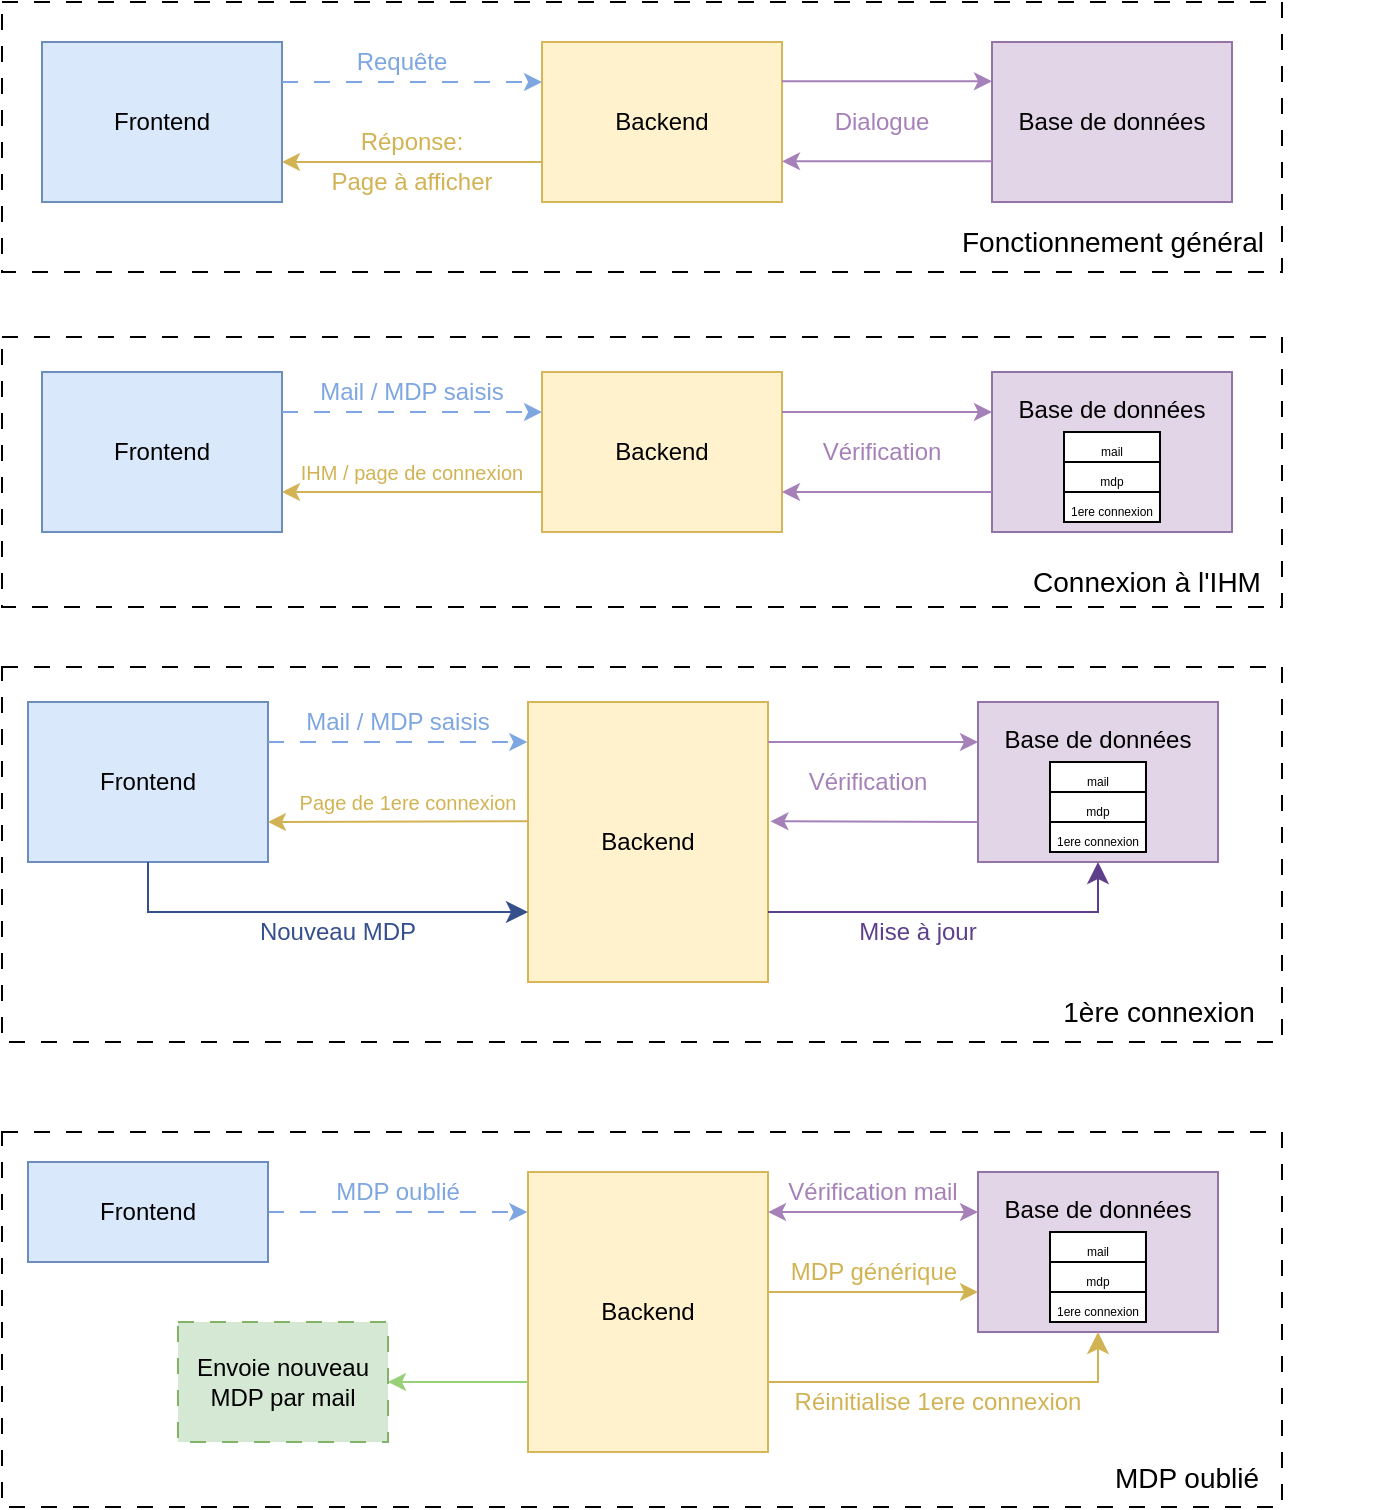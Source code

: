 <mxfile version="28.2.5">
  <diagram name="Page-1" id="Uu4PGzsKRSeklwEQeSXt">
    <mxGraphModel dx="1628" dy="898" grid="1" gridSize="5" guides="1" tooltips="1" connect="1" arrows="1" fold="1" page="1" pageScale="1" pageWidth="850" pageHeight="850" math="0" shadow="0">
      <root>
        <mxCell id="0" />
        <mxCell id="1" parent="0" />
        <mxCell id="A2k3-03ux03JJTXPHPhX-1" value="Backend" style="rounded=0;whiteSpace=wrap;html=1;fillColor=#fff2cc;strokeColor=#d6b656;" vertex="1" parent="1">
          <mxGeometry x="385" y="55" width="120" height="80" as="geometry" />
        </mxCell>
        <mxCell id="A2k3-03ux03JJTXPHPhX-2" value="Frontend" style="rounded=0;whiteSpace=wrap;html=1;fillColor=#dae8fc;strokeColor=#6c8ebf;" vertex="1" parent="1">
          <mxGeometry x="135" y="55" width="120" height="80" as="geometry" />
        </mxCell>
        <mxCell id="A2k3-03ux03JJTXPHPhX-3" value="" style="endArrow=classic;html=1;rounded=0;exitX=1;exitY=0.25;exitDx=0;exitDy=0;entryX=0;entryY=0.25;entryDx=0;entryDy=0;dashed=1;dashPattern=8 8;fontColor=#7EA6E0;strokeColor=#7EA6E0;" edge="1" parent="1" source="A2k3-03ux03JJTXPHPhX-2" target="A2k3-03ux03JJTXPHPhX-1">
          <mxGeometry width="50" height="50" relative="1" as="geometry">
            <mxPoint x="355" y="145" as="sourcePoint" />
            <mxPoint x="405" y="95" as="targetPoint" />
          </mxGeometry>
        </mxCell>
        <mxCell id="A2k3-03ux03JJTXPHPhX-4" value="" style="endArrow=classic;html=1;rounded=0;entryX=1;entryY=0.75;entryDx=0;entryDy=0;exitX=0;exitY=0.75;exitDx=0;exitDy=0;strokeColor=#D2B354;" edge="1" parent="1" source="A2k3-03ux03JJTXPHPhX-1" target="A2k3-03ux03JJTXPHPhX-2">
          <mxGeometry width="50" height="50" relative="1" as="geometry">
            <mxPoint x="355" y="145" as="sourcePoint" />
            <mxPoint x="405" y="95" as="targetPoint" />
          </mxGeometry>
        </mxCell>
        <mxCell id="A2k3-03ux03JJTXPHPhX-5" value="Requête" style="text;html=1;align=center;verticalAlign=middle;whiteSpace=wrap;rounded=0;fontColor=#7EA6E0;" vertex="1" parent="1">
          <mxGeometry x="285" y="50" width="60" height="30" as="geometry" />
        </mxCell>
        <mxCell id="A2k3-03ux03JJTXPHPhX-7" value="Réponse:" style="text;html=1;align=center;verticalAlign=middle;whiteSpace=wrap;rounded=0;fontColor=#D2B354;" vertex="1" parent="1">
          <mxGeometry x="290" y="90" width="60" height="30" as="geometry" />
        </mxCell>
        <mxCell id="A2k3-03ux03JJTXPHPhX-8" value="Page à afficher" style="text;html=1;align=center;verticalAlign=middle;whiteSpace=wrap;rounded=0;fontColor=#D2B354;" vertex="1" parent="1">
          <mxGeometry x="260" y="110" width="120" height="30" as="geometry" />
        </mxCell>
        <mxCell id="A2k3-03ux03JJTXPHPhX-9" value="Frontend" style="rounded=0;whiteSpace=wrap;html=1;fillColor=#dae8fc;strokeColor=#6c8ebf;" vertex="1" parent="1">
          <mxGeometry x="135" y="220" width="120" height="80" as="geometry" />
        </mxCell>
        <mxCell id="A2k3-03ux03JJTXPHPhX-10" value="Backend" style="rounded=0;whiteSpace=wrap;html=1;fillColor=#fff2cc;strokeColor=#d6b656;" vertex="1" parent="1">
          <mxGeometry x="385" y="220" width="120" height="80" as="geometry" />
        </mxCell>
        <mxCell id="A2k3-03ux03JJTXPHPhX-11" value="" style="endArrow=classic;html=1;rounded=0;exitX=1;exitY=0.25;exitDx=0;exitDy=0;entryX=0;entryY=0.25;entryDx=0;entryDy=0;dashed=1;dashPattern=8 8;strokeColor=#7EA6E0;" edge="1" parent="1" source="A2k3-03ux03JJTXPHPhX-9" target="A2k3-03ux03JJTXPHPhX-10">
          <mxGeometry width="50" height="50" relative="1" as="geometry">
            <mxPoint x="330" y="280" as="sourcePoint" />
            <mxPoint x="380" y="230" as="targetPoint" />
          </mxGeometry>
        </mxCell>
        <mxCell id="A2k3-03ux03JJTXPHPhX-12" value="Mail / MDP saisis" style="text;html=1;align=center;verticalAlign=middle;whiteSpace=wrap;rounded=0;fontColor=#7EA6E0;" vertex="1" parent="1">
          <mxGeometry x="271.25" y="215" width="97.5" height="30" as="geometry" />
        </mxCell>
        <mxCell id="A2k3-03ux03JJTXPHPhX-14" value="Base de données&lt;div&gt;&lt;br&gt;&lt;/div&gt;&lt;div&gt;&lt;br&gt;&lt;div&gt;&lt;br&gt;&lt;/div&gt;&lt;/div&gt;" style="rounded=0;whiteSpace=wrap;html=1;fillColor=#e1d5e7;strokeColor=#9673a6;" vertex="1" parent="1">
          <mxGeometry x="610" y="220" width="120" height="80" as="geometry" />
        </mxCell>
        <mxCell id="A2k3-03ux03JJTXPHPhX-19" value="" style="group" vertex="1" connectable="0" parent="1">
          <mxGeometry x="646" y="250" width="47.99" height="45" as="geometry" />
        </mxCell>
        <mxCell id="A2k3-03ux03JJTXPHPhX-20" value="" style="group" vertex="1" connectable="0" parent="A2k3-03ux03JJTXPHPhX-19">
          <mxGeometry width="47.99" height="45.0" as="geometry" />
        </mxCell>
        <mxCell id="A2k3-03ux03JJTXPHPhX-16" value="&lt;font style=&quot;font-size: 6px;&quot;&gt;mail&lt;/font&gt;" style="rounded=0;whiteSpace=wrap;html=1;" vertex="1" parent="A2k3-03ux03JJTXPHPhX-20">
          <mxGeometry width="47.99" height="15.0" as="geometry" />
        </mxCell>
        <mxCell id="A2k3-03ux03JJTXPHPhX-17" value="&lt;font style=&quot;font-size: 6px;&quot;&gt;mdp&lt;/font&gt;" style="rounded=0;whiteSpace=wrap;html=1;" vertex="1" parent="A2k3-03ux03JJTXPHPhX-20">
          <mxGeometry y="15.0" width="47.99" height="15.0" as="geometry" />
        </mxCell>
        <mxCell id="A2k3-03ux03JJTXPHPhX-18" value="&lt;font style=&quot;font-size: 6px;&quot;&gt;1ere connexion&lt;/font&gt;" style="rounded=0;whiteSpace=wrap;html=1;" vertex="1" parent="A2k3-03ux03JJTXPHPhX-20">
          <mxGeometry y="30.0" width="47.99" height="15.0" as="geometry" />
        </mxCell>
        <mxCell id="A2k3-03ux03JJTXPHPhX-22" value="" style="endArrow=classic;html=1;rounded=0;entryX=0;entryY=0.25;entryDx=0;entryDy=0;exitX=1;exitY=0.25;exitDx=0;exitDy=0;strokeColor=#A680B8;" edge="1" parent="1" source="A2k3-03ux03JJTXPHPhX-10" target="A2k3-03ux03JJTXPHPhX-14">
          <mxGeometry width="50" height="50" relative="1" as="geometry">
            <mxPoint x="490" y="275" as="sourcePoint" />
            <mxPoint x="540" y="225" as="targetPoint" />
          </mxGeometry>
        </mxCell>
        <mxCell id="A2k3-03ux03JJTXPHPhX-23" value="Vérification" style="text;html=1;align=center;verticalAlign=middle;whiteSpace=wrap;rounded=0;fontColor=#A680B8;" vertex="1" parent="1">
          <mxGeometry x="525" y="245" width="60" height="30" as="geometry" />
        </mxCell>
        <mxCell id="A2k3-03ux03JJTXPHPhX-24" value="" style="endArrow=classic;html=1;rounded=0;entryX=1;entryY=0.75;entryDx=0;entryDy=0;exitX=0;exitY=0.75;exitDx=0;exitDy=0;strokeColor=#A680B8;" edge="1" parent="1" source="A2k3-03ux03JJTXPHPhX-14" target="A2k3-03ux03JJTXPHPhX-10">
          <mxGeometry width="50" height="50" relative="1" as="geometry">
            <mxPoint x="490" y="275" as="sourcePoint" />
            <mxPoint x="540" y="225" as="targetPoint" />
          </mxGeometry>
        </mxCell>
        <mxCell id="A2k3-03ux03JJTXPHPhX-25" value="" style="endArrow=classic;html=1;rounded=0;entryX=1;entryY=0.75;entryDx=0;entryDy=0;exitX=0;exitY=0.75;exitDx=0;exitDy=0;fontColor=#D2B354;strokeColor=#D2B354;" edge="1" parent="1" source="A2k3-03ux03JJTXPHPhX-10" target="A2k3-03ux03JJTXPHPhX-9">
          <mxGeometry width="50" height="50" relative="1" as="geometry">
            <mxPoint x="490" y="275" as="sourcePoint" />
            <mxPoint x="540" y="225" as="targetPoint" />
          </mxGeometry>
        </mxCell>
        <mxCell id="A2k3-03ux03JJTXPHPhX-26" value="&lt;font style=&quot;font-size: 10px;&quot;&gt;IHM / page de connexion&lt;/font&gt;" style="text;html=1;align=center;verticalAlign=middle;whiteSpace=wrap;rounded=0;fontColor=#D2B354;" vertex="1" parent="1">
          <mxGeometry x="245" y="255" width="150" height="30" as="geometry" />
        </mxCell>
        <mxCell id="A2k3-03ux03JJTXPHPhX-30" value="Frontend" style="rounded=0;whiteSpace=wrap;html=1;fillColor=#dae8fc;strokeColor=#6c8ebf;" vertex="1" parent="1">
          <mxGeometry x="128" y="385" width="120" height="80" as="geometry" />
        </mxCell>
        <mxCell id="A2k3-03ux03JJTXPHPhX-31" value="Backend" style="rounded=0;whiteSpace=wrap;html=1;fillColor=#fff2cc;strokeColor=#d6b656;" vertex="1" parent="1">
          <mxGeometry x="378" y="385" width="120" height="140" as="geometry" />
        </mxCell>
        <mxCell id="A2k3-03ux03JJTXPHPhX-32" value="" style="endArrow=classic;html=1;rounded=0;exitX=1;exitY=0.25;exitDx=0;exitDy=0;dashed=1;dashPattern=8 8;entryX=-0.003;entryY=0.143;entryDx=0;entryDy=0;entryPerimeter=0;strokeColor=#7EA6E0;" edge="1" parent="1" source="A2k3-03ux03JJTXPHPhX-30" target="A2k3-03ux03JJTXPHPhX-31">
          <mxGeometry width="50" height="50" relative="1" as="geometry">
            <mxPoint x="323" y="445" as="sourcePoint" />
            <mxPoint x="368" y="405" as="targetPoint" />
          </mxGeometry>
        </mxCell>
        <mxCell id="A2k3-03ux03JJTXPHPhX-33" value="Mail / MDP saisis" style="text;html=1;align=center;verticalAlign=middle;whiteSpace=wrap;rounded=0;fontColor=#7EA6E0;" vertex="1" parent="1">
          <mxGeometry x="264.25" y="380" width="97.5" height="30" as="geometry" />
        </mxCell>
        <mxCell id="A2k3-03ux03JJTXPHPhX-34" value="Base de données&lt;div&gt;&lt;br&gt;&lt;/div&gt;&lt;div&gt;&lt;br&gt;&lt;div&gt;&lt;br&gt;&lt;/div&gt;&lt;/div&gt;" style="rounded=0;whiteSpace=wrap;html=1;fillColor=#e1d5e7;strokeColor=#9673a6;" vertex="1" parent="1">
          <mxGeometry x="603" y="385" width="120" height="80" as="geometry" />
        </mxCell>
        <mxCell id="A2k3-03ux03JJTXPHPhX-35" value="" style="group" vertex="1" connectable="0" parent="1">
          <mxGeometry x="639" y="415" width="47.99" height="45" as="geometry" />
        </mxCell>
        <mxCell id="A2k3-03ux03JJTXPHPhX-36" value="" style="group" vertex="1" connectable="0" parent="A2k3-03ux03JJTXPHPhX-35">
          <mxGeometry width="47.99" height="45.0" as="geometry" />
        </mxCell>
        <mxCell id="A2k3-03ux03JJTXPHPhX-37" value="&lt;font style=&quot;font-size: 6px;&quot;&gt;mail&lt;/font&gt;" style="rounded=0;whiteSpace=wrap;html=1;" vertex="1" parent="A2k3-03ux03JJTXPHPhX-36">
          <mxGeometry width="47.99" height="15.0" as="geometry" />
        </mxCell>
        <mxCell id="A2k3-03ux03JJTXPHPhX-38" value="&lt;font style=&quot;font-size: 6px;&quot;&gt;mdp&lt;/font&gt;" style="rounded=0;whiteSpace=wrap;html=1;" vertex="1" parent="A2k3-03ux03JJTXPHPhX-36">
          <mxGeometry y="15.0" width="47.99" height="15.0" as="geometry" />
        </mxCell>
        <mxCell id="A2k3-03ux03JJTXPHPhX-39" value="&lt;font style=&quot;font-size: 6px;&quot;&gt;1ere connexion&lt;/font&gt;" style="rounded=0;whiteSpace=wrap;html=1;" vertex="1" parent="A2k3-03ux03JJTXPHPhX-36">
          <mxGeometry y="30.0" width="47.99" height="15.0" as="geometry" />
        </mxCell>
        <mxCell id="A2k3-03ux03JJTXPHPhX-40" value="" style="endArrow=classic;html=1;rounded=0;exitX=1;exitY=0.143;exitDx=0;exitDy=0;exitPerimeter=0;strokeColor=#A680B8;" edge="1" parent="1" source="A2k3-03ux03JJTXPHPhX-31">
          <mxGeometry width="50" height="50" relative="1" as="geometry">
            <mxPoint x="513" y="405" as="sourcePoint" />
            <mxPoint x="603" y="405" as="targetPoint" />
          </mxGeometry>
        </mxCell>
        <mxCell id="A2k3-03ux03JJTXPHPhX-41" value="Vérification" style="text;html=1;align=center;verticalAlign=middle;whiteSpace=wrap;rounded=0;fontColor=#A680B8;" vertex="1" parent="1">
          <mxGeometry x="518" y="410" width="60" height="30" as="geometry" />
        </mxCell>
        <mxCell id="A2k3-03ux03JJTXPHPhX-42" value="" style="endArrow=classic;html=1;rounded=0;exitX=0;exitY=0.75;exitDx=0;exitDy=0;entryX=1.01;entryY=0.426;entryDx=0;entryDy=0;entryPerimeter=0;strokeColor=#A680B8;" edge="1" parent="1" source="A2k3-03ux03JJTXPHPhX-34" target="A2k3-03ux03JJTXPHPhX-31">
          <mxGeometry width="50" height="50" relative="1" as="geometry">
            <mxPoint x="483" y="440" as="sourcePoint" />
            <mxPoint x="508" y="445" as="targetPoint" />
          </mxGeometry>
        </mxCell>
        <mxCell id="A2k3-03ux03JJTXPHPhX-43" value="" style="endArrow=classic;html=1;rounded=0;entryX=1;entryY=0.75;entryDx=0;entryDy=0;exitX=0.003;exitY=0.426;exitDx=0;exitDy=0;exitPerimeter=0;strokeColor=#D2B354;" edge="1" parent="1" source="A2k3-03ux03JJTXPHPhX-31" target="A2k3-03ux03JJTXPHPhX-30">
          <mxGeometry width="50" height="50" relative="1" as="geometry">
            <mxPoint x="368" y="445" as="sourcePoint" />
            <mxPoint x="533" y="390" as="targetPoint" />
          </mxGeometry>
        </mxCell>
        <mxCell id="A2k3-03ux03JJTXPHPhX-44" value="&lt;font style=&quot;font-size: 10px;&quot;&gt;Page de 1ere connexion&lt;/font&gt;" style="text;html=1;align=center;verticalAlign=middle;whiteSpace=wrap;rounded=0;fontColor=#D2B354;" vertex="1" parent="1">
          <mxGeometry x="243" y="420" width="150" height="30" as="geometry" />
        </mxCell>
        <mxCell id="A2k3-03ux03JJTXPHPhX-47" value="" style="edgeStyle=segmentEdgeStyle;endArrow=classic;html=1;curved=0;rounded=0;endSize=8;startSize=8;exitX=0.5;exitY=1;exitDx=0;exitDy=0;entryX=0;entryY=0.75;entryDx=0;entryDy=0;strokeColor=#36508E;" edge="1" parent="1" source="A2k3-03ux03JJTXPHPhX-30" target="A2k3-03ux03JJTXPHPhX-31">
          <mxGeometry width="50" height="50" relative="1" as="geometry">
            <mxPoint x="308" y="535" as="sourcePoint" />
            <mxPoint x="358" y="485" as="targetPoint" />
            <Array as="points">
              <mxPoint x="188" y="490" />
            </Array>
          </mxGeometry>
        </mxCell>
        <mxCell id="A2k3-03ux03JJTXPHPhX-49" value="Nouveau MDP" style="text;html=1;align=center;verticalAlign=middle;whiteSpace=wrap;rounded=0;fontColor=#36508E;" vertex="1" parent="1">
          <mxGeometry x="228" y="485" width="110" height="30" as="geometry" />
        </mxCell>
        <mxCell id="A2k3-03ux03JJTXPHPhX-50" value="" style="edgeStyle=segmentEdgeStyle;endArrow=classic;html=1;curved=0;rounded=0;endSize=8;startSize=8;entryX=0.5;entryY=1;entryDx=0;entryDy=0;exitX=1;exitY=0.75;exitDx=0;exitDy=0;strokeColor=#5E3F8B;" edge="1" parent="1" source="A2k3-03ux03JJTXPHPhX-31" target="A2k3-03ux03JJTXPHPhX-34">
          <mxGeometry width="50" height="50" relative="1" as="geometry">
            <mxPoint x="398" y="455" as="sourcePoint" />
            <mxPoint x="448" y="405" as="targetPoint" />
            <Array as="points">
              <mxPoint x="663" y="490" />
            </Array>
          </mxGeometry>
        </mxCell>
        <mxCell id="A2k3-03ux03JJTXPHPhX-51" value="Mise à jour" style="text;html=1;align=center;verticalAlign=middle;whiteSpace=wrap;rounded=0;fontColor=#5E3F8B;labelBackgroundColor=none;" vertex="1" parent="1">
          <mxGeometry x="518" y="485" width="110" height="30" as="geometry" />
        </mxCell>
        <mxCell id="A2k3-03ux03JJTXPHPhX-53" value="Backend" style="rounded=0;whiteSpace=wrap;html=1;fillColor=#fff2cc;strokeColor=#d6b656;" vertex="1" parent="1">
          <mxGeometry x="378" y="620" width="120" height="140" as="geometry" />
        </mxCell>
        <mxCell id="A2k3-03ux03JJTXPHPhX-54" value="" style="endArrow=classic;html=1;rounded=0;exitX=1;exitY=0.25;exitDx=0;exitDy=0;dashed=1;dashPattern=8 8;entryX=-0.003;entryY=0.143;entryDx=0;entryDy=0;entryPerimeter=0;strokeColor=#7EA6E0;" edge="1" parent="1" target="A2k3-03ux03JJTXPHPhX-53">
          <mxGeometry width="50" height="50" relative="1" as="geometry">
            <mxPoint x="248" y="640" as="sourcePoint" />
            <mxPoint x="368" y="640" as="targetPoint" />
          </mxGeometry>
        </mxCell>
        <mxCell id="A2k3-03ux03JJTXPHPhX-55" value="MDP oublié" style="text;html=1;align=center;verticalAlign=middle;whiteSpace=wrap;rounded=0;fontColor=#7EA6E0;" vertex="1" parent="1">
          <mxGeometry x="264.25" y="615" width="97.5" height="30" as="geometry" />
        </mxCell>
        <mxCell id="A2k3-03ux03JJTXPHPhX-56" value="Base de données&lt;div&gt;&lt;br&gt;&lt;/div&gt;&lt;div&gt;&lt;br&gt;&lt;div&gt;&lt;br&gt;&lt;/div&gt;&lt;/div&gt;" style="rounded=0;whiteSpace=wrap;html=1;fillColor=#e1d5e7;strokeColor=#9673a6;" vertex="1" parent="1">
          <mxGeometry x="603" y="620" width="120" height="80" as="geometry" />
        </mxCell>
        <mxCell id="A2k3-03ux03JJTXPHPhX-57" value="" style="group" vertex="1" connectable="0" parent="1">
          <mxGeometry x="639" y="650" width="47.99" height="45" as="geometry" />
        </mxCell>
        <mxCell id="A2k3-03ux03JJTXPHPhX-58" value="" style="group" vertex="1" connectable="0" parent="A2k3-03ux03JJTXPHPhX-57">
          <mxGeometry width="47.99" height="45.0" as="geometry" />
        </mxCell>
        <mxCell id="A2k3-03ux03JJTXPHPhX-59" value="&lt;font style=&quot;font-size: 6px;&quot;&gt;mail&lt;/font&gt;" style="rounded=0;whiteSpace=wrap;html=1;" vertex="1" parent="A2k3-03ux03JJTXPHPhX-58">
          <mxGeometry width="47.99" height="15.0" as="geometry" />
        </mxCell>
        <mxCell id="A2k3-03ux03JJTXPHPhX-60" value="&lt;font style=&quot;font-size: 6px;&quot;&gt;mdp&lt;/font&gt;" style="rounded=0;whiteSpace=wrap;html=1;" vertex="1" parent="A2k3-03ux03JJTXPHPhX-58">
          <mxGeometry y="15.0" width="47.99" height="15.0" as="geometry" />
        </mxCell>
        <mxCell id="A2k3-03ux03JJTXPHPhX-61" value="&lt;font style=&quot;font-size: 6px;&quot;&gt;1ere connexion&lt;/font&gt;" style="rounded=0;whiteSpace=wrap;html=1;" vertex="1" parent="A2k3-03ux03JJTXPHPhX-58">
          <mxGeometry y="30.0" width="47.99" height="15.0" as="geometry" />
        </mxCell>
        <mxCell id="A2k3-03ux03JJTXPHPhX-63" value="Vérification mail" style="text;html=1;align=center;verticalAlign=middle;whiteSpace=wrap;rounded=0;fontColor=#A680B8;" vertex="1" parent="1">
          <mxGeometry x="503" y="615" width="95" height="30" as="geometry" />
        </mxCell>
        <mxCell id="A2k3-03ux03JJTXPHPhX-71" value="Base de données" style="rounded=0;whiteSpace=wrap;html=1;fillColor=#e1d5e7;strokeColor=#9673a6;" vertex="1" parent="1">
          <mxGeometry x="610" y="55" width="120" height="80" as="geometry" />
        </mxCell>
        <mxCell id="A2k3-03ux03JJTXPHPhX-72" value="" style="endArrow=classic;html=1;rounded=0;entryX=0;entryY=0.25;entryDx=0;entryDy=0;exitX=1;exitY=0.25;exitDx=0;exitDy=0;fontColor=#A680B8;strokeColor=#A680B8;" edge="1" parent="1">
          <mxGeometry width="50" height="50" relative="1" as="geometry">
            <mxPoint x="505" y="74.66" as="sourcePoint" />
            <mxPoint x="610" y="74.66" as="targetPoint" />
          </mxGeometry>
        </mxCell>
        <mxCell id="A2k3-03ux03JJTXPHPhX-74" value="" style="endArrow=classic;html=1;rounded=0;entryX=1;entryY=0.75;entryDx=0;entryDy=0;exitX=0;exitY=0.75;exitDx=0;exitDy=0;fontColor=#A680B8;strokeColor=#A680B8;" edge="1" parent="1">
          <mxGeometry width="50" height="50" relative="1" as="geometry">
            <mxPoint x="610" y="114.66" as="sourcePoint" />
            <mxPoint x="505" y="114.66" as="targetPoint" />
          </mxGeometry>
        </mxCell>
        <mxCell id="A2k3-03ux03JJTXPHPhX-75" value="" style="endArrow=classic;startArrow=classic;html=1;rounded=0;entryX=0;entryY=0.25;entryDx=0;entryDy=0;exitX=1;exitY=0.143;exitDx=0;exitDy=0;exitPerimeter=0;strokeColor=#A680B8;" edge="1" parent="1" source="A2k3-03ux03JJTXPHPhX-53" target="A2k3-03ux03JJTXPHPhX-56">
          <mxGeometry width="50" height="50" relative="1" as="geometry">
            <mxPoint x="488" y="630" as="sourcePoint" />
            <mxPoint x="538" y="580" as="targetPoint" />
          </mxGeometry>
        </mxCell>
        <mxCell id="A2k3-03ux03JJTXPHPhX-76" value="" style="endArrow=classic;html=1;rounded=0;entryX=0;entryY=0.75;entryDx=0;entryDy=0;strokeColor=#D2B354;" edge="1" parent="1" target="A2k3-03ux03JJTXPHPhX-56">
          <mxGeometry width="50" height="50" relative="1" as="geometry">
            <mxPoint x="498" y="680" as="sourcePoint" />
            <mxPoint x="518" y="645" as="targetPoint" />
          </mxGeometry>
        </mxCell>
        <mxCell id="A2k3-03ux03JJTXPHPhX-77" value="MDP générique" style="text;html=1;align=center;verticalAlign=middle;whiteSpace=wrap;rounded=0;fontColor=#D2B354;" vertex="1" parent="1">
          <mxGeometry x="500.5" y="655" width="100" height="30" as="geometry" />
        </mxCell>
        <mxCell id="A2k3-03ux03JJTXPHPhX-78" value="" style="edgeStyle=segmentEdgeStyle;endArrow=classic;html=1;curved=0;rounded=0;endSize=8;startSize=8;entryX=0.5;entryY=1;entryDx=0;entryDy=0;exitX=1;exitY=0.75;exitDx=0;exitDy=0;strokeColor=#D2B354;" edge="1" parent="1">
          <mxGeometry width="50" height="50" relative="1" as="geometry">
            <mxPoint x="498" y="725" as="sourcePoint" />
            <mxPoint x="663" y="700" as="targetPoint" />
            <Array as="points">
              <mxPoint x="663" y="725" />
            </Array>
          </mxGeometry>
        </mxCell>
        <mxCell id="A2k3-03ux03JJTXPHPhX-79" value="Réinitialise 1ere connexion" style="text;html=1;align=center;verticalAlign=middle;whiteSpace=wrap;rounded=0;fontColor=#D2B354;" vertex="1" parent="1">
          <mxGeometry x="508" y="720" width="150" height="30" as="geometry" />
        </mxCell>
        <mxCell id="A2k3-03ux03JJTXPHPhX-80" value="Frontend" style="rounded=0;whiteSpace=wrap;html=1;fillColor=#dae8fc;strokeColor=#6c8ebf;" vertex="1" parent="1">
          <mxGeometry x="128" y="615" width="120" height="50" as="geometry" />
        </mxCell>
        <mxCell id="A2k3-03ux03JJTXPHPhX-81" value="" style="endArrow=classic;html=1;rounded=0;exitX=0;exitY=0.75;exitDx=0;exitDy=0;strokeColor=#97D077;" edge="1" parent="1" source="A2k3-03ux03JJTXPHPhX-53">
          <mxGeometry width="50" height="50" relative="1" as="geometry">
            <mxPoint x="313" y="670" as="sourcePoint" />
            <mxPoint x="308" y="725" as="targetPoint" />
          </mxGeometry>
        </mxCell>
        <mxCell id="A2k3-03ux03JJTXPHPhX-83" value="Envoie nouveau MDP par mail" style="rounded=0;whiteSpace=wrap;html=1;fillColor=#d5e8d4;dashed=1;dashPattern=8 8;strokeColor=#82b366;" vertex="1" parent="1">
          <mxGeometry x="203" y="695" width="105" height="60" as="geometry" />
        </mxCell>
        <mxCell id="A2k3-03ux03JJTXPHPhX-85" value="Dialogue" style="text;html=1;align=center;verticalAlign=middle;whiteSpace=wrap;rounded=0;fontColor=#A680B8;" vertex="1" parent="1">
          <mxGeometry x="525" y="80" width="60" height="30" as="geometry" />
        </mxCell>
        <mxCell id="A2k3-03ux03JJTXPHPhX-86" value="" style="rounded=0;whiteSpace=wrap;html=1;dashed=1;dashPattern=8 8;fillColor=none;" vertex="1" parent="1">
          <mxGeometry x="115" y="35" width="640" height="135" as="geometry" />
        </mxCell>
        <mxCell id="A2k3-03ux03JJTXPHPhX-87" value="&lt;font style=&quot;font-size: 14px;&quot;&gt;Fonctionnement général&lt;/font&gt;" style="text;html=1;align=center;verticalAlign=middle;whiteSpace=wrap;rounded=0;" vertex="1" parent="1">
          <mxGeometry x="577.5" y="140" width="185" height="30" as="geometry" />
        </mxCell>
        <mxCell id="A2k3-03ux03JJTXPHPhX-88" value="" style="rounded=0;whiteSpace=wrap;html=1;dashed=1;dashPattern=8 8;fillColor=none;" vertex="1" parent="1">
          <mxGeometry x="115" y="202.5" width="640" height="135" as="geometry" />
        </mxCell>
        <mxCell id="A2k3-03ux03JJTXPHPhX-89" value="&lt;font style=&quot;font-size: 14px;&quot;&gt;Connexion à l&#39;IHM&lt;/font&gt;" style="text;html=1;align=center;verticalAlign=middle;whiteSpace=wrap;rounded=0;" vertex="1" parent="1">
          <mxGeometry x="595" y="310" width="185" height="30" as="geometry" />
        </mxCell>
        <mxCell id="A2k3-03ux03JJTXPHPhX-90" value="" style="rounded=0;whiteSpace=wrap;html=1;dashed=1;dashPattern=8 8;fillColor=none;" vertex="1" parent="1">
          <mxGeometry x="115" y="367.5" width="640" height="187.5" as="geometry" />
        </mxCell>
        <mxCell id="A2k3-03ux03JJTXPHPhX-91" value="&lt;font style=&quot;font-size: 14px;&quot;&gt;1ère connexion&lt;/font&gt;" style="text;html=1;align=center;verticalAlign=middle;whiteSpace=wrap;rounded=0;" vertex="1" parent="1">
          <mxGeometry x="600.5" y="525" width="185" height="30" as="geometry" />
        </mxCell>
        <mxCell id="A2k3-03ux03JJTXPHPhX-92" value="" style="rounded=0;whiteSpace=wrap;html=1;dashed=1;dashPattern=8 8;fillColor=none;" vertex="1" parent="1">
          <mxGeometry x="115" y="600" width="640" height="187.5" as="geometry" />
        </mxCell>
        <mxCell id="A2k3-03ux03JJTXPHPhX-93" value="&lt;font style=&quot;font-size: 14px;&quot;&gt;MDP oublié&lt;/font&gt;" style="text;html=1;align=center;verticalAlign=middle;whiteSpace=wrap;rounded=0;" vertex="1" parent="1">
          <mxGeometry x="615" y="757.5" width="185" height="30" as="geometry" />
        </mxCell>
      </root>
    </mxGraphModel>
  </diagram>
</mxfile>
